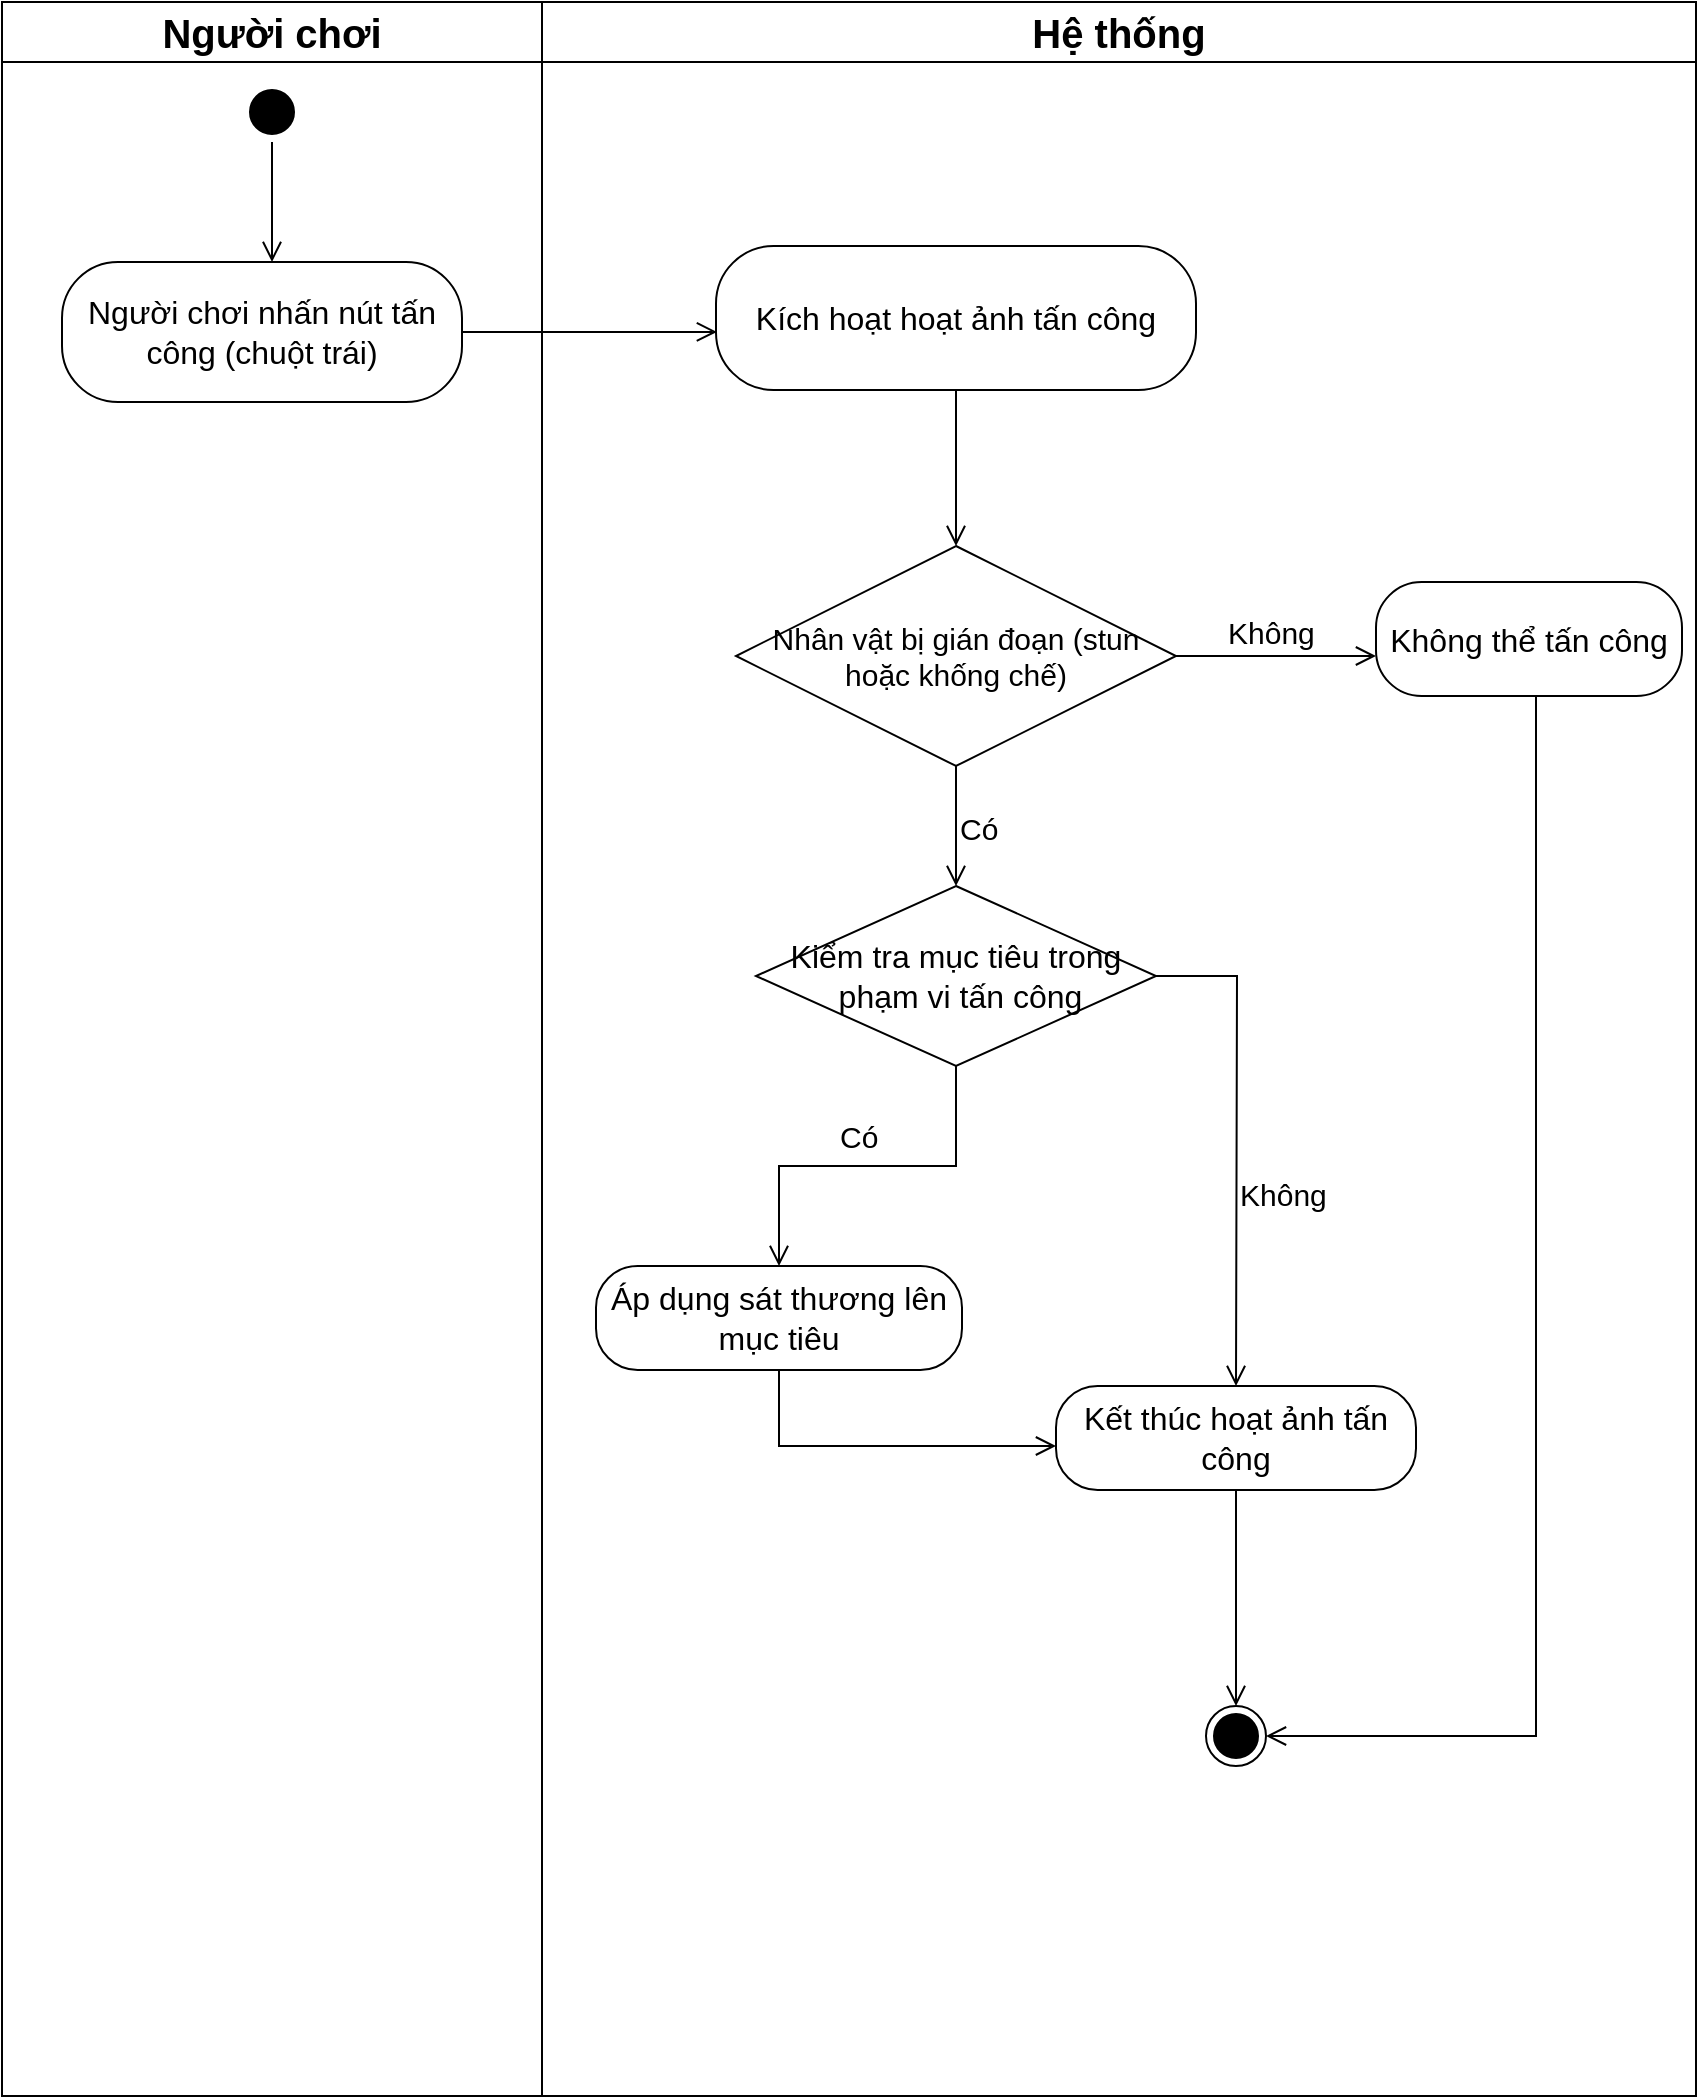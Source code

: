 <mxfile version="24.7.17">
  <diagram name="Page-1" id="GIbYt4iRPDIrbcCFuZsG">
    <mxGraphModel dx="2607" dy="1520" grid="1" gridSize="10" guides="1" tooltips="1" connect="1" arrows="1" fold="1" page="1" pageScale="1" pageWidth="850" pageHeight="1100" math="0" shadow="0">
      <root>
        <mxCell id="0" />
        <mxCell id="1" parent="0" />
        <mxCell id="RPQSEmVuHAmQXyqX8lbO-1" value="&lt;span style=&quot;font-size: 20px;&quot;&gt;Người chơi&lt;/span&gt;" style="swimlane;whiteSpace=wrap;html=1;startSize=30;" parent="1" vertex="1">
          <mxGeometry x="3" y="108" width="270" height="1047" as="geometry" />
        </mxCell>
        <mxCell id="RPQSEmVuHAmQXyqX8lbO-2" value="" style="ellipse;html=1;shape=startState;fillColor=#000000;strokeColor=#000000;" parent="RPQSEmVuHAmQXyqX8lbO-1" vertex="1">
          <mxGeometry x="120" y="40" width="30" height="30" as="geometry" />
        </mxCell>
        <mxCell id="RPQSEmVuHAmQXyqX8lbO-3" value="" style="edgeStyle=orthogonalEdgeStyle;html=1;verticalAlign=bottom;endArrow=open;endSize=8;strokeColor=#000000;rounded=0;" parent="RPQSEmVuHAmQXyqX8lbO-1" source="RPQSEmVuHAmQXyqX8lbO-2" edge="1">
          <mxGeometry relative="1" as="geometry">
            <mxPoint x="135" y="130" as="targetPoint" />
          </mxGeometry>
        </mxCell>
        <mxCell id="RPQSEmVuHAmQXyqX8lbO-4" value="&lt;font style=&quot;font-size: 16px;&quot;&gt;Người chơi nhấn nút tấn công (chuột trái)&lt;/font&gt;" style="rounded=1;whiteSpace=wrap;html=1;arcSize=40;fontColor=#000000;fillColor=#FFFFFF;strokeColor=#000000;" parent="RPQSEmVuHAmQXyqX8lbO-1" vertex="1">
          <mxGeometry x="30" y="130" width="200" height="70" as="geometry" />
        </mxCell>
        <mxCell id="RPQSEmVuHAmQXyqX8lbO-6" value="&lt;span style=&quot;font-size: 20px;&quot;&gt;Hệ thống&lt;/span&gt;" style="swimlane;whiteSpace=wrap;html=1;startSize=30;" parent="1" vertex="1">
          <mxGeometry x="273" y="108" width="577" height="1047" as="geometry" />
        </mxCell>
        <mxCell id="RPQSEmVuHAmQXyqX8lbO-9" style="edgeStyle=orthogonalEdgeStyle;rounded=0;orthogonalLoop=1;jettySize=auto;html=1;exitX=0.5;exitY=1;exitDx=0;exitDy=0;" parent="RPQSEmVuHAmQXyqX8lbO-6" edge="1">
          <mxGeometry relative="1" as="geometry">
            <mxPoint x="468" y="455" as="sourcePoint" />
            <mxPoint x="468" y="455" as="targetPoint" />
          </mxGeometry>
        </mxCell>
        <mxCell id="RPQSEmVuHAmQXyqX8lbO-10" value="" style="ellipse;html=1;shape=endState;fillColor=#000000;strokeColor=#000000;" parent="RPQSEmVuHAmQXyqX8lbO-6" vertex="1">
          <mxGeometry x="332" y="852" width="30" height="30" as="geometry" />
        </mxCell>
        <mxCell id="RPQSEmVuHAmQXyqX8lbO-26" value="&lt;font style=&quot;font-size: 16px;&quot;&gt;Kích hoạt hoạt ảnh tấn công&lt;/font&gt;" style="rounded=1;whiteSpace=wrap;html=1;arcSize=40;fontColor=#000000;fillColor=#FFFFFF;strokeColor=#000000;" parent="RPQSEmVuHAmQXyqX8lbO-6" vertex="1">
          <mxGeometry x="87" y="122" width="240" height="72" as="geometry" />
        </mxCell>
        <mxCell id="RPQSEmVuHAmQXyqX8lbO-27" value="" style="edgeStyle=orthogonalEdgeStyle;html=1;verticalAlign=bottom;endArrow=open;endSize=8;strokeColor=#000000;rounded=0;entryX=0.5;entryY=0;entryDx=0;entryDy=0;" parent="RPQSEmVuHAmQXyqX8lbO-6" source="RPQSEmVuHAmQXyqX8lbO-26" edge="1" target="wFC0mfGfnhntcbIPpWc1-2">
          <mxGeometry relative="1" as="geometry">
            <mxPoint x="272" y="252" as="targetPoint" />
            <mxPoint x="207.003" y="172" as="sourcePoint" />
          </mxGeometry>
        </mxCell>
        <mxCell id="wFC0mfGfnhntcbIPpWc1-2" value="&lt;font style=&quot;font-size: 15px;&quot;&gt;Nhân vật bị gián đoạn (stun hoặc khống chế)&lt;/font&gt;" style="rhombus;whiteSpace=wrap;html=1;fontColor=#000000;fillColor=#FFFFFF;strokeColor=#000000;align=center;" vertex="1" parent="RPQSEmVuHAmQXyqX8lbO-6">
          <mxGeometry x="97" y="272" width="220" height="110" as="geometry" />
        </mxCell>
        <mxCell id="wFC0mfGfnhntcbIPpWc1-3" value="&lt;font style=&quot;font-size: 15px;&quot;&gt;Không&lt;/font&gt;" style="edgeStyle=orthogonalEdgeStyle;html=1;align=left;verticalAlign=bottom;endArrow=open;endSize=8;strokeColor=#000000;rounded=0;" edge="1" source="wFC0mfGfnhntcbIPpWc1-2" parent="RPQSEmVuHAmQXyqX8lbO-6">
          <mxGeometry x="-0.519" relative="1" as="geometry">
            <mxPoint x="417" y="327" as="targetPoint" />
            <mxPoint as="offset" />
          </mxGeometry>
        </mxCell>
        <mxCell id="wFC0mfGfnhntcbIPpWc1-4" value="&lt;font style=&quot;font-size: 15px;&quot;&gt;Có&lt;/font&gt;" style="edgeStyle=orthogonalEdgeStyle;html=1;align=left;verticalAlign=top;endArrow=open;endSize=8;strokeColor=#000000;rounded=0;" edge="1" source="wFC0mfGfnhntcbIPpWc1-2" parent="RPQSEmVuHAmQXyqX8lbO-6">
          <mxGeometry x="-0.467" relative="1" as="geometry">
            <mxPoint x="207" y="442" as="targetPoint" />
            <mxPoint as="offset" />
          </mxGeometry>
        </mxCell>
        <mxCell id="wFC0mfGfnhntcbIPpWc1-5" value="&lt;span style=&quot;font-size: 16px;&quot;&gt;Áp dụng sát thương lên mục tiêu&lt;/span&gt;" style="rounded=1;whiteSpace=wrap;html=1;arcSize=40;fontColor=#000000;fillColor=#FFFFFF;strokeColor=#000000;" vertex="1" parent="RPQSEmVuHAmQXyqX8lbO-6">
          <mxGeometry x="27" y="632" width="183" height="52" as="geometry" />
        </mxCell>
        <mxCell id="wFC0mfGfnhntcbIPpWc1-6" value="" style="edgeStyle=orthogonalEdgeStyle;html=1;verticalAlign=bottom;endArrow=open;endSize=8;strokeColor=#000000;rounded=0;" edge="1" source="wFC0mfGfnhntcbIPpWc1-5" parent="RPQSEmVuHAmQXyqX8lbO-6" target="wFC0mfGfnhntcbIPpWc1-10">
          <mxGeometry relative="1" as="geometry">
            <mxPoint x="207" y="752" as="targetPoint" />
            <Array as="points">
              <mxPoint x="119" y="722" />
            </Array>
          </mxGeometry>
        </mxCell>
        <mxCell id="wFC0mfGfnhntcbIPpWc1-7" value="&lt;font style=&quot;font-size: 16px;&quot;&gt;Kiểm tra mục tiêu trong&lt;/font&gt;&lt;div style=&quot;font-size: 16px;&quot;&gt;&lt;font style=&quot;font-size: 16px;&quot;&gt;&lt;span style=&quot;background-color: initial;&quot;&gt;&amp;nbsp;phạm&amp;nbsp;&lt;/span&gt;&lt;span style=&quot;background-color: initial;&quot;&gt;vi tấn công&lt;/span&gt;&lt;/font&gt;&lt;/div&gt;" style="rhombus;whiteSpace=wrap;html=1;fontColor=#000000;fillColor=#FFFFFF;strokeColor=#000000;" vertex="1" parent="RPQSEmVuHAmQXyqX8lbO-6">
          <mxGeometry x="107" y="442" width="200" height="90" as="geometry" />
        </mxCell>
        <mxCell id="wFC0mfGfnhntcbIPpWc1-8" value="&lt;font style=&quot;font-size: 15px;&quot;&gt;Không&lt;/font&gt;" style="edgeStyle=orthogonalEdgeStyle;html=1;align=left;verticalAlign=bottom;endArrow=open;endSize=8;strokeColor=#000000;rounded=0;" edge="1" source="wFC0mfGfnhntcbIPpWc1-7" parent="RPQSEmVuHAmQXyqX8lbO-6">
          <mxGeometry x="0.319" relative="1" as="geometry">
            <mxPoint x="347" y="692" as="targetPoint" />
            <mxPoint as="offset" />
          </mxGeometry>
        </mxCell>
        <mxCell id="wFC0mfGfnhntcbIPpWc1-9" value="&lt;font style=&quot;font-size: 15px;&quot;&gt;Có&lt;/font&gt;" style="edgeStyle=orthogonalEdgeStyle;html=1;align=left;verticalAlign=top;endArrow=open;endSize=8;strokeColor=#000000;rounded=0;" edge="1" source="wFC0mfGfnhntcbIPpWc1-7" parent="RPQSEmVuHAmQXyqX8lbO-6" target="wFC0mfGfnhntcbIPpWc1-5">
          <mxGeometry x="0.167" y="-30" relative="1" as="geometry">
            <mxPoint x="207" y="622" as="targetPoint" />
            <mxPoint as="offset" />
          </mxGeometry>
        </mxCell>
        <mxCell id="wFC0mfGfnhntcbIPpWc1-10" value="&lt;font style=&quot;font-size: 16px;&quot;&gt;Kết thúc hoạt ảnh tấn công&lt;/font&gt;" style="rounded=1;whiteSpace=wrap;html=1;arcSize=40;fontColor=#000000;fillColor=#FFFFFF;strokeColor=#000000;" vertex="1" parent="RPQSEmVuHAmQXyqX8lbO-6">
          <mxGeometry x="257" y="692" width="180" height="52" as="geometry" />
        </mxCell>
        <mxCell id="wFC0mfGfnhntcbIPpWc1-11" value="" style="edgeStyle=orthogonalEdgeStyle;html=1;verticalAlign=bottom;endArrow=open;endSize=8;strokeColor=#000000;rounded=0;" edge="1" source="wFC0mfGfnhntcbIPpWc1-10" parent="RPQSEmVuHAmQXyqX8lbO-6">
          <mxGeometry relative="1" as="geometry">
            <mxPoint x="347" y="852" as="targetPoint" />
          </mxGeometry>
        </mxCell>
        <mxCell id="wFC0mfGfnhntcbIPpWc1-12" value="&lt;font style=&quot;font-size: 16px;&quot;&gt;Không thể tấn công&lt;/font&gt;" style="rounded=1;whiteSpace=wrap;html=1;arcSize=40;fontColor=#000000;fillColor=#FFFFFF;strokeColor=#000000;" vertex="1" parent="RPQSEmVuHAmQXyqX8lbO-6">
          <mxGeometry x="417" y="290" width="153" height="57" as="geometry" />
        </mxCell>
        <mxCell id="wFC0mfGfnhntcbIPpWc1-13" value="" style="edgeStyle=orthogonalEdgeStyle;html=1;verticalAlign=bottom;endArrow=open;endSize=8;strokeColor=#000000;rounded=0;entryX=1;entryY=0.5;entryDx=0;entryDy=0;" edge="1" source="wFC0mfGfnhntcbIPpWc1-12" parent="RPQSEmVuHAmQXyqX8lbO-6" target="RPQSEmVuHAmQXyqX8lbO-10">
          <mxGeometry relative="1" as="geometry">
            <mxPoint x="494" y="922" as="targetPoint" />
            <Array as="points">
              <mxPoint x="497" y="867" />
            </Array>
          </mxGeometry>
        </mxCell>
        <mxCell id="RPQSEmVuHAmQXyqX8lbO-5" value="" style="edgeStyle=orthogonalEdgeStyle;html=1;verticalAlign=bottom;endArrow=open;endSize=8;strokeColor=#000000;rounded=0;entryX=0.002;entryY=0.597;entryDx=0;entryDy=0;entryPerimeter=0;" parent="1" source="RPQSEmVuHAmQXyqX8lbO-4" target="RPQSEmVuHAmQXyqX8lbO-26" edge="1">
          <mxGeometry relative="1" as="geometry">
            <mxPoint x="353" y="273" as="targetPoint" />
          </mxGeometry>
        </mxCell>
      </root>
    </mxGraphModel>
  </diagram>
</mxfile>
